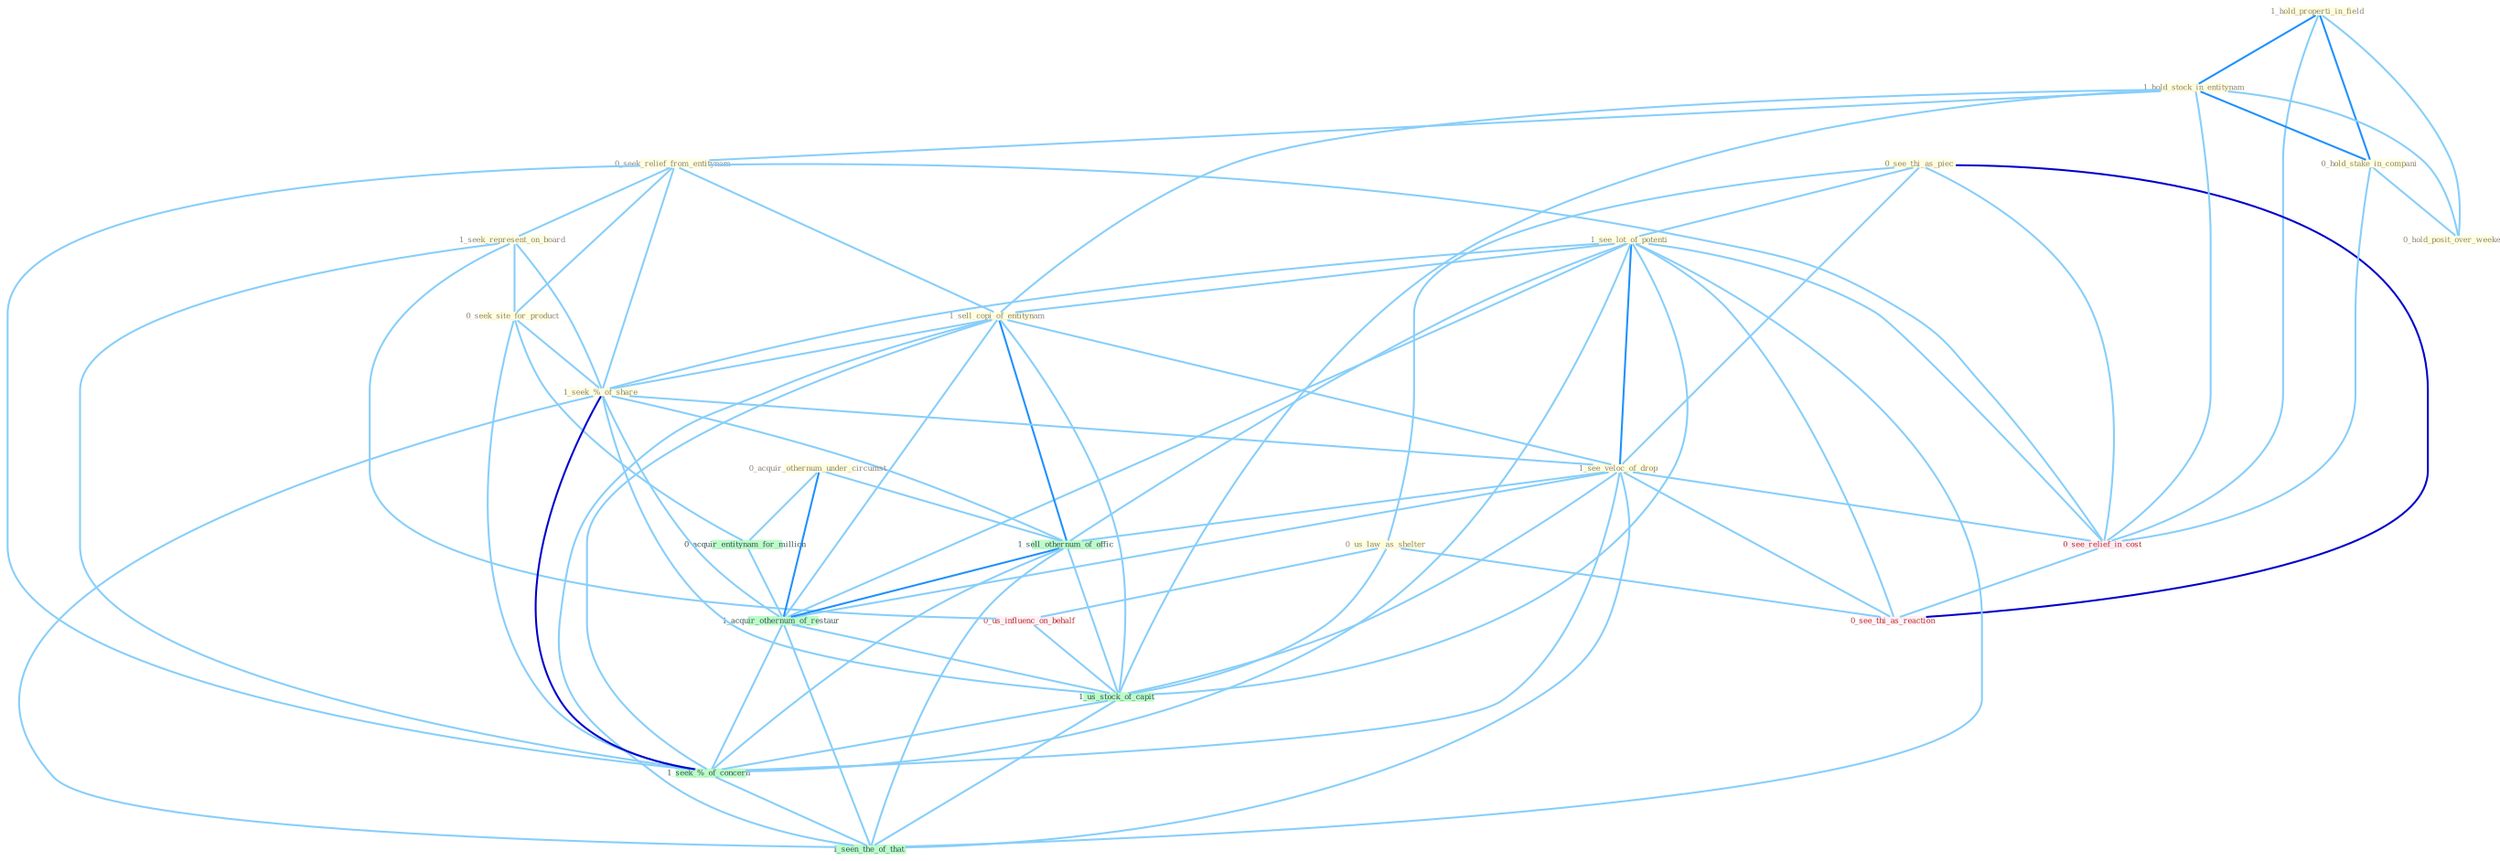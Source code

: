 Graph G{ 
    node
    [shape=polygon,style=filled,width=.5,height=.06,color="#BDFCC9",fixedsize=true,fontsize=4,
    fontcolor="#2f4f4f"];
    {node
    [color="#ffffe0", fontcolor="#8b7d6b"] "1_hold_properti_in_field " "0_see_thi_as_piec " "1_see_lot_of_potenti " "1_hold_stock_in_entitynam " "0_seek_relief_from_entitynam " "1_seek_represent_on_board " "0_hold_stake_in_compani " "1_sell_copi_of_entitynam " "0_seek_site_for_product " "0_hold_posit_over_weekend " "1_seek_%_of_share " "1_see_veloc_of_drop " "0_acquir_othernum_under_circumst " "0_us_law_as_shelter "}
{node [color="#fff0f5", fontcolor="#b22222"] "0_us_influenc_on_behalf " "0_see_relief_in_cost " "0_see_thi_as_reaction "}
edge [color="#B0E2FF"];

	"1_hold_properti_in_field " -- "1_hold_stock_in_entitynam " [w="2", color="#1e90ff" , len=0.8];
	"1_hold_properti_in_field " -- "0_hold_stake_in_compani " [w="2", color="#1e90ff" , len=0.8];
	"1_hold_properti_in_field " -- "0_hold_posit_over_weekend " [w="1", color="#87cefa" ];
	"1_hold_properti_in_field " -- "0_see_relief_in_cost " [w="1", color="#87cefa" ];
	"0_see_thi_as_piec " -- "1_see_lot_of_potenti " [w="1", color="#87cefa" ];
	"0_see_thi_as_piec " -- "1_see_veloc_of_drop " [w="1", color="#87cefa" ];
	"0_see_thi_as_piec " -- "0_us_law_as_shelter " [w="1", color="#87cefa" ];
	"0_see_thi_as_piec " -- "0_see_relief_in_cost " [w="1", color="#87cefa" ];
	"0_see_thi_as_piec " -- "0_see_thi_as_reaction " [w="3", color="#0000cd" , len=0.6];
	"1_see_lot_of_potenti " -- "1_sell_copi_of_entitynam " [w="1", color="#87cefa" ];
	"1_see_lot_of_potenti " -- "1_seek_%_of_share " [w="1", color="#87cefa" ];
	"1_see_lot_of_potenti " -- "1_see_veloc_of_drop " [w="2", color="#1e90ff" , len=0.8];
	"1_see_lot_of_potenti " -- "1_sell_othernum_of_offic " [w="1", color="#87cefa" ];
	"1_see_lot_of_potenti " -- "0_see_relief_in_cost " [w="1", color="#87cefa" ];
	"1_see_lot_of_potenti " -- "0_see_thi_as_reaction " [w="1", color="#87cefa" ];
	"1_see_lot_of_potenti " -- "1_acquir_othernum_of_restaur " [w="1", color="#87cefa" ];
	"1_see_lot_of_potenti " -- "1_us_stock_of_capit " [w="1", color="#87cefa" ];
	"1_see_lot_of_potenti " -- "1_seek_%_of_concern " [w="1", color="#87cefa" ];
	"1_see_lot_of_potenti " -- "1_seen_the_of_that " [w="1", color="#87cefa" ];
	"1_hold_stock_in_entitynam " -- "0_seek_relief_from_entitynam " [w="1", color="#87cefa" ];
	"1_hold_stock_in_entitynam " -- "0_hold_stake_in_compani " [w="2", color="#1e90ff" , len=0.8];
	"1_hold_stock_in_entitynam " -- "1_sell_copi_of_entitynam " [w="1", color="#87cefa" ];
	"1_hold_stock_in_entitynam " -- "0_hold_posit_over_weekend " [w="1", color="#87cefa" ];
	"1_hold_stock_in_entitynam " -- "0_see_relief_in_cost " [w="1", color="#87cefa" ];
	"1_hold_stock_in_entitynam " -- "1_us_stock_of_capit " [w="1", color="#87cefa" ];
	"0_seek_relief_from_entitynam " -- "1_seek_represent_on_board " [w="1", color="#87cefa" ];
	"0_seek_relief_from_entitynam " -- "1_sell_copi_of_entitynam " [w="1", color="#87cefa" ];
	"0_seek_relief_from_entitynam " -- "0_seek_site_for_product " [w="1", color="#87cefa" ];
	"0_seek_relief_from_entitynam " -- "1_seek_%_of_share " [w="1", color="#87cefa" ];
	"0_seek_relief_from_entitynam " -- "0_see_relief_in_cost " [w="1", color="#87cefa" ];
	"0_seek_relief_from_entitynam " -- "1_seek_%_of_concern " [w="1", color="#87cefa" ];
	"1_seek_represent_on_board " -- "0_seek_site_for_product " [w="1", color="#87cefa" ];
	"1_seek_represent_on_board " -- "1_seek_%_of_share " [w="1", color="#87cefa" ];
	"1_seek_represent_on_board " -- "0_us_influenc_on_behalf " [w="1", color="#87cefa" ];
	"1_seek_represent_on_board " -- "1_seek_%_of_concern " [w="1", color="#87cefa" ];
	"0_hold_stake_in_compani " -- "0_hold_posit_over_weekend " [w="1", color="#87cefa" ];
	"0_hold_stake_in_compani " -- "0_see_relief_in_cost " [w="1", color="#87cefa" ];
	"1_sell_copi_of_entitynam " -- "1_seek_%_of_share " [w="1", color="#87cefa" ];
	"1_sell_copi_of_entitynam " -- "1_see_veloc_of_drop " [w="1", color="#87cefa" ];
	"1_sell_copi_of_entitynam " -- "1_sell_othernum_of_offic " [w="2", color="#1e90ff" , len=0.8];
	"1_sell_copi_of_entitynam " -- "1_acquir_othernum_of_restaur " [w="1", color="#87cefa" ];
	"1_sell_copi_of_entitynam " -- "1_us_stock_of_capit " [w="1", color="#87cefa" ];
	"1_sell_copi_of_entitynam " -- "1_seek_%_of_concern " [w="1", color="#87cefa" ];
	"1_sell_copi_of_entitynam " -- "1_seen_the_of_that " [w="1", color="#87cefa" ];
	"0_seek_site_for_product " -- "1_seek_%_of_share " [w="1", color="#87cefa" ];
	"0_seek_site_for_product " -- "0_acquir_entitynam_for_million " [w="1", color="#87cefa" ];
	"0_seek_site_for_product " -- "1_seek_%_of_concern " [w="1", color="#87cefa" ];
	"1_seek_%_of_share " -- "1_see_veloc_of_drop " [w="1", color="#87cefa" ];
	"1_seek_%_of_share " -- "1_sell_othernum_of_offic " [w="1", color="#87cefa" ];
	"1_seek_%_of_share " -- "1_acquir_othernum_of_restaur " [w="1", color="#87cefa" ];
	"1_seek_%_of_share " -- "1_us_stock_of_capit " [w="1", color="#87cefa" ];
	"1_seek_%_of_share " -- "1_seek_%_of_concern " [w="3", color="#0000cd" , len=0.6];
	"1_seek_%_of_share " -- "1_seen_the_of_that " [w="1", color="#87cefa" ];
	"1_see_veloc_of_drop " -- "1_sell_othernum_of_offic " [w="1", color="#87cefa" ];
	"1_see_veloc_of_drop " -- "0_see_relief_in_cost " [w="1", color="#87cefa" ];
	"1_see_veloc_of_drop " -- "0_see_thi_as_reaction " [w="1", color="#87cefa" ];
	"1_see_veloc_of_drop " -- "1_acquir_othernum_of_restaur " [w="1", color="#87cefa" ];
	"1_see_veloc_of_drop " -- "1_us_stock_of_capit " [w="1", color="#87cefa" ];
	"1_see_veloc_of_drop " -- "1_seek_%_of_concern " [w="1", color="#87cefa" ];
	"1_see_veloc_of_drop " -- "1_seen_the_of_that " [w="1", color="#87cefa" ];
	"0_acquir_othernum_under_circumst " -- "0_acquir_entitynam_for_million " [w="1", color="#87cefa" ];
	"0_acquir_othernum_under_circumst " -- "1_sell_othernum_of_offic " [w="1", color="#87cefa" ];
	"0_acquir_othernum_under_circumst " -- "1_acquir_othernum_of_restaur " [w="2", color="#1e90ff" , len=0.8];
	"0_us_law_as_shelter " -- "0_us_influenc_on_behalf " [w="1", color="#87cefa" ];
	"0_us_law_as_shelter " -- "0_see_thi_as_reaction " [w="1", color="#87cefa" ];
	"0_us_law_as_shelter " -- "1_us_stock_of_capit " [w="1", color="#87cefa" ];
	"0_acquir_entitynam_for_million " -- "1_acquir_othernum_of_restaur " [w="1", color="#87cefa" ];
	"1_sell_othernum_of_offic " -- "1_acquir_othernum_of_restaur " [w="2", color="#1e90ff" , len=0.8];
	"1_sell_othernum_of_offic " -- "1_us_stock_of_capit " [w="1", color="#87cefa" ];
	"1_sell_othernum_of_offic " -- "1_seek_%_of_concern " [w="1", color="#87cefa" ];
	"1_sell_othernum_of_offic " -- "1_seen_the_of_that " [w="1", color="#87cefa" ];
	"0_us_influenc_on_behalf " -- "1_us_stock_of_capit " [w="1", color="#87cefa" ];
	"0_see_relief_in_cost " -- "0_see_thi_as_reaction " [w="1", color="#87cefa" ];
	"1_acquir_othernum_of_restaur " -- "1_us_stock_of_capit " [w="1", color="#87cefa" ];
	"1_acquir_othernum_of_restaur " -- "1_seek_%_of_concern " [w="1", color="#87cefa" ];
	"1_acquir_othernum_of_restaur " -- "1_seen_the_of_that " [w="1", color="#87cefa" ];
	"1_us_stock_of_capit " -- "1_seek_%_of_concern " [w="1", color="#87cefa" ];
	"1_us_stock_of_capit " -- "1_seen_the_of_that " [w="1", color="#87cefa" ];
	"1_seek_%_of_concern " -- "1_seen_the_of_that " [w="1", color="#87cefa" ];
}